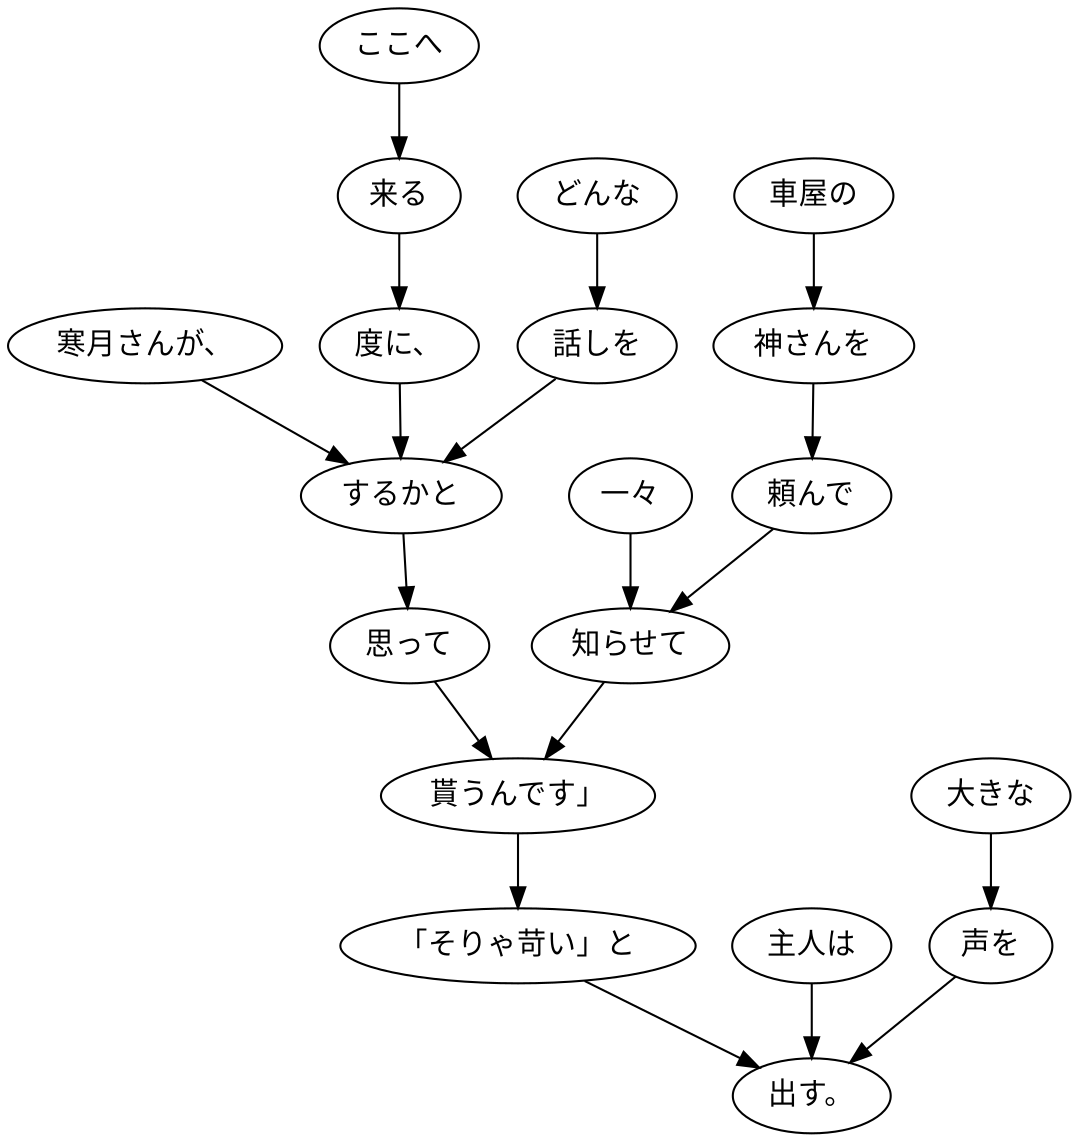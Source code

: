 digraph graph1651 {
	node0 [label="寒月さんが、"];
	node1 [label="ここへ"];
	node2 [label="来る"];
	node3 [label="度に、"];
	node4 [label="どんな"];
	node5 [label="話しを"];
	node6 [label="するかと"];
	node7 [label="思って"];
	node8 [label="車屋の"];
	node9 [label="神さんを"];
	node10 [label="頼んで"];
	node11 [label="一々"];
	node12 [label="知らせて"];
	node13 [label="貰うんです」"];
	node14 [label="「そりゃ苛い」と"];
	node15 [label="主人は"];
	node16 [label="大きな"];
	node17 [label="声を"];
	node18 [label="出す。"];
	node0 -> node6;
	node1 -> node2;
	node2 -> node3;
	node3 -> node6;
	node4 -> node5;
	node5 -> node6;
	node6 -> node7;
	node7 -> node13;
	node8 -> node9;
	node9 -> node10;
	node10 -> node12;
	node11 -> node12;
	node12 -> node13;
	node13 -> node14;
	node14 -> node18;
	node15 -> node18;
	node16 -> node17;
	node17 -> node18;
}
